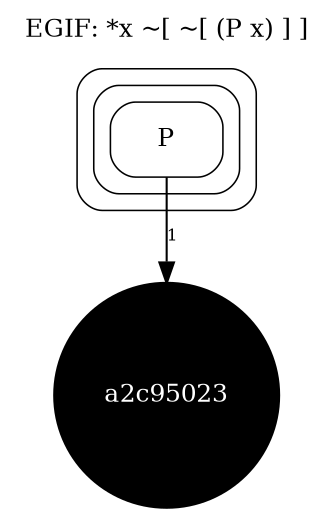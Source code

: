 digraph EG {
  rankdir=TB;
  compound=true;
  node [fontsize=12, fontname="Times-Roman"];
  edge [penwidth=1.00, color=black];

  label="EGIF: *x ~[ ~[ (P x) ] ]";
  labelloc="t";
  fontsize=12;

  "pred_e_383fa04c" [label="P", shape=box, style=rounded, penwidth=0.75, fontname="Times-Roman"];
  "Vertex(id='v_a2c95023', label=None, is_generic=True)" [label="a2c95023", shape=circle, width=0.069, height=0.069, style=filled, fillcolor=black, fontcolor=white, fontname="Times-Roman"];
  subgraph cluster_0_0 {
    label="";
    style="rounded,filled";
    fillcolor=white;
    color=black;
    penwidth=0.75;
    subgraph cluster_1_0 {
      label="";
      style="rounded,filled";
      fillcolor=white;
      color=black;
      penwidth=0.75;
      "pred_e_383fa04c";
    }

  }

  // ν mapping connections
  "pred_e_383fa04c" -> "Vertex(id='v_a2c95023', label=None, is_generic=True)" [label="1", color=black, penwidth=1.00, fontsize=8, fontname="Times-Roman"];
}